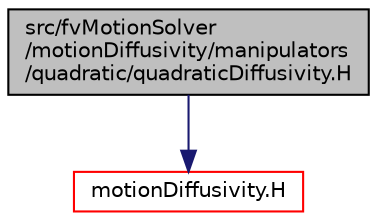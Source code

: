 digraph "src/fvMotionSolver/motionDiffusivity/manipulators/quadratic/quadraticDiffusivity.H"
{
  bgcolor="transparent";
  edge [fontname="Helvetica",fontsize="10",labelfontname="Helvetica",labelfontsize="10"];
  node [fontname="Helvetica",fontsize="10",shape=record];
  Node0 [label="src/fvMotionSolver\l/motionDiffusivity/manipulators\l/quadratic/quadraticDiffusivity.H",height=0.2,width=0.4,color="black", fillcolor="grey75", style="filled", fontcolor="black"];
  Node0 -> Node1 [color="midnightblue",fontsize="10",style="solid",fontname="Helvetica"];
  Node1 [label="motionDiffusivity.H",height=0.2,width=0.4,color="red",URL="$a05153.html"];
}

